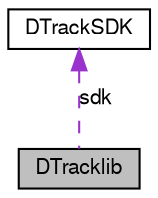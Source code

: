 digraph G
{
  edge [fontname="FreeSans",fontsize=10,labelfontname="FreeSans",labelfontsize=10];
  node [fontname="FreeSans",fontsize=10,shape=record];
  Node1 [label="DTracklib",height=0.2,width=0.4,color="black", fillcolor="grey75", style="filled" fontcolor="black"];
  Node2 -> Node1 [dir=back,color="darkorchid3",fontsize=10,style="dashed",label="sdk",fontname="FreeSans"];
  Node2 [label="DTrackSDK",height=0.2,width=0.4,color="black", fillcolor="white", style="filled",URL="$class_d_track_s_d_k.html",tooltip="DTrack SDK main class."];
}
